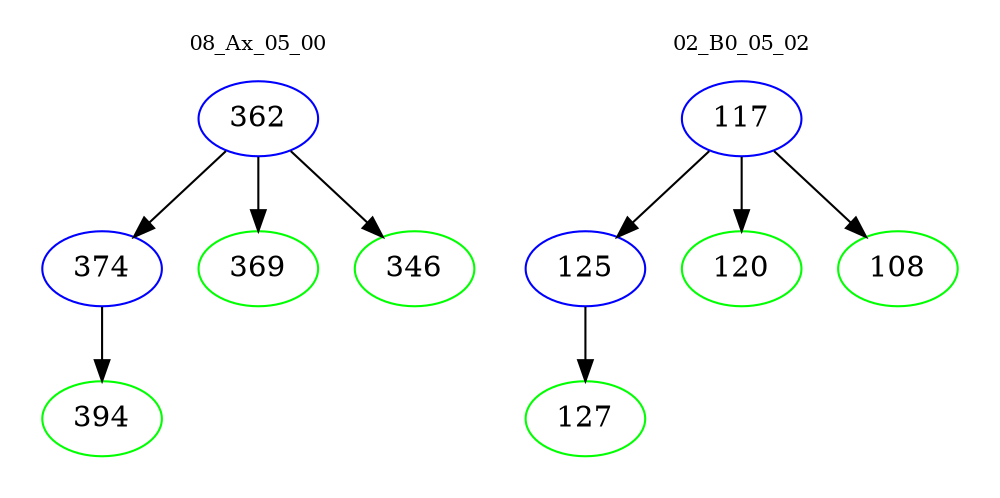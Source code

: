 digraph{
subgraph cluster_0 {
color = white
label = "08_Ax_05_00";
fontsize=10;
T0_362 [label="362", color="blue"]
T0_362 -> T0_374 [color="black"]
T0_374 [label="374", color="blue"]
T0_374 -> T0_394 [color="black"]
T0_394 [label="394", color="green"]
T0_362 -> T0_369 [color="black"]
T0_369 [label="369", color="green"]
T0_362 -> T0_346 [color="black"]
T0_346 [label="346", color="green"]
}
subgraph cluster_1 {
color = white
label = "02_B0_05_02";
fontsize=10;
T1_117 [label="117", color="blue"]
T1_117 -> T1_125 [color="black"]
T1_125 [label="125", color="blue"]
T1_125 -> T1_127 [color="black"]
T1_127 [label="127", color="green"]
T1_117 -> T1_120 [color="black"]
T1_120 [label="120", color="green"]
T1_117 -> T1_108 [color="black"]
T1_108 [label="108", color="green"]
}
}
